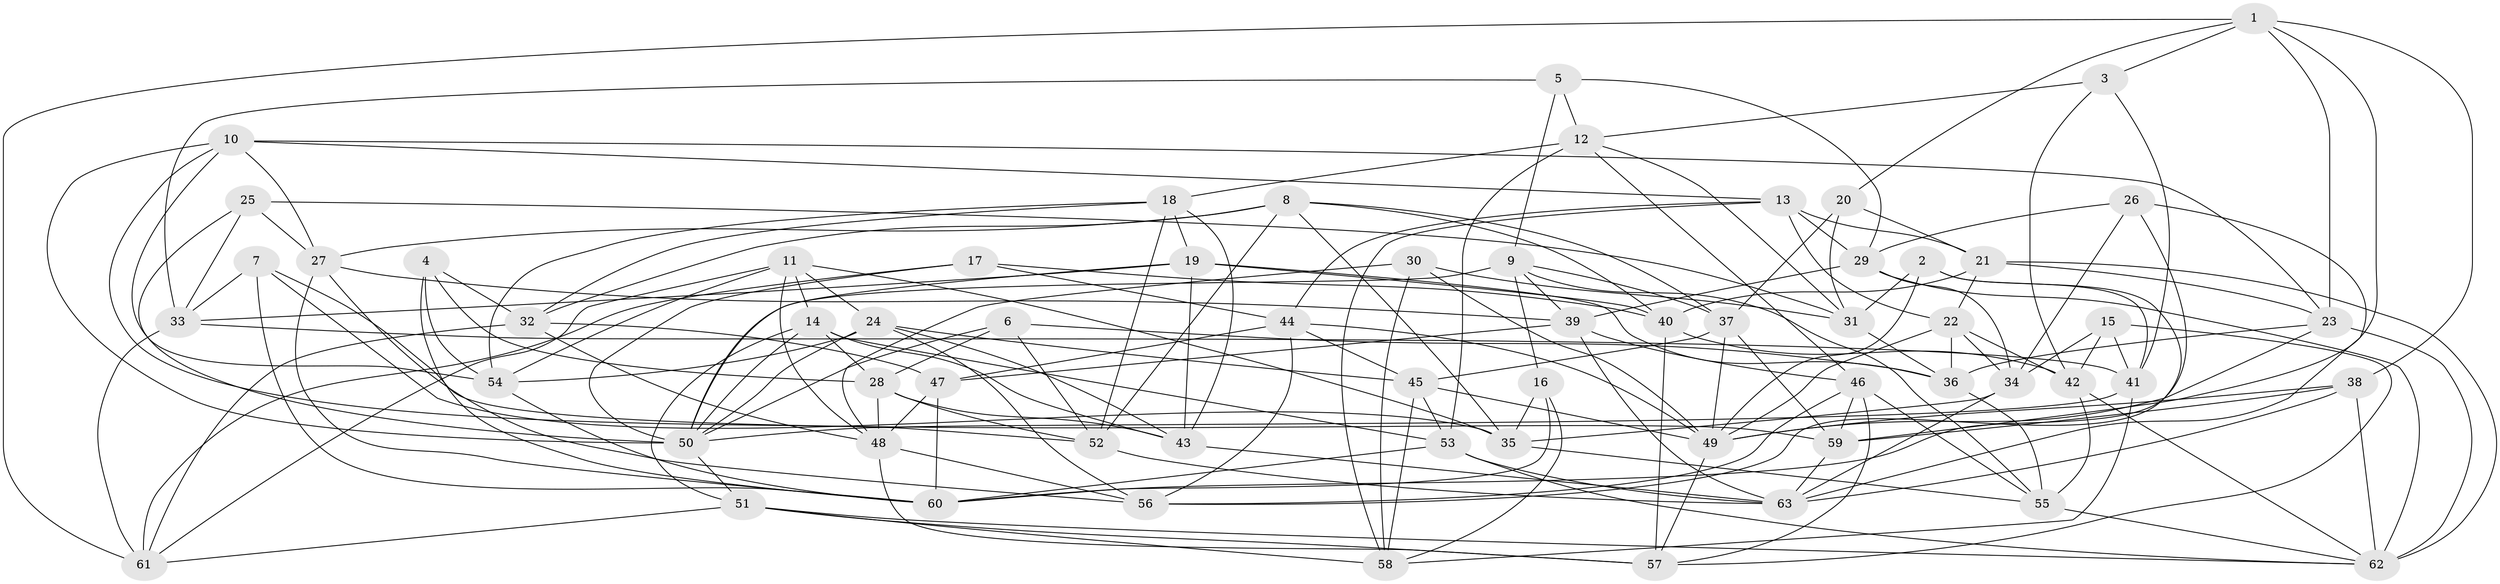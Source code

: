 // original degree distribution, {4: 1.0}
// Generated by graph-tools (version 1.1) at 2025/50/03/09/25 03:50:54]
// undirected, 63 vertices, 182 edges
graph export_dot {
graph [start="1"]
  node [color=gray90,style=filled];
  1;
  2;
  3;
  4;
  5;
  6;
  7;
  8;
  9;
  10;
  11;
  12;
  13;
  14;
  15;
  16;
  17;
  18;
  19;
  20;
  21;
  22;
  23;
  24;
  25;
  26;
  27;
  28;
  29;
  30;
  31;
  32;
  33;
  34;
  35;
  36;
  37;
  38;
  39;
  40;
  41;
  42;
  43;
  44;
  45;
  46;
  47;
  48;
  49;
  50;
  51;
  52;
  53;
  54;
  55;
  56;
  57;
  58;
  59;
  60;
  61;
  62;
  63;
  1 -- 3 [weight=1.0];
  1 -- 20 [weight=1.0];
  1 -- 23 [weight=1.0];
  1 -- 38 [weight=1.0];
  1 -- 59 [weight=1.0];
  1 -- 61 [weight=1.0];
  2 -- 31 [weight=1.0];
  2 -- 41 [weight=1.0];
  2 -- 49 [weight=1.0];
  2 -- 56 [weight=1.0];
  3 -- 12 [weight=1.0];
  3 -- 41 [weight=1.0];
  3 -- 42 [weight=1.0];
  4 -- 28 [weight=1.0];
  4 -- 32 [weight=1.0];
  4 -- 54 [weight=1.0];
  4 -- 60 [weight=1.0];
  5 -- 9 [weight=1.0];
  5 -- 12 [weight=1.0];
  5 -- 29 [weight=1.0];
  5 -- 33 [weight=1.0];
  6 -- 28 [weight=1.0];
  6 -- 36 [weight=1.0];
  6 -- 50 [weight=1.0];
  6 -- 52 [weight=1.0];
  7 -- 33 [weight=1.0];
  7 -- 35 [weight=1.0];
  7 -- 59 [weight=1.0];
  7 -- 60 [weight=1.0];
  8 -- 27 [weight=1.0];
  8 -- 32 [weight=1.0];
  8 -- 35 [weight=1.0];
  8 -- 37 [weight=1.0];
  8 -- 40 [weight=1.0];
  8 -- 52 [weight=1.0];
  9 -- 16 [weight=1.0];
  9 -- 37 [weight=1.0];
  9 -- 39 [weight=1.0];
  9 -- 50 [weight=1.0];
  9 -- 55 [weight=1.0];
  10 -- 13 [weight=1.0];
  10 -- 23 [weight=1.0];
  10 -- 27 [weight=1.0];
  10 -- 50 [weight=1.0];
  10 -- 52 [weight=1.0];
  10 -- 54 [weight=1.0];
  11 -- 14 [weight=1.0];
  11 -- 24 [weight=1.0];
  11 -- 35 [weight=1.0];
  11 -- 48 [weight=1.0];
  11 -- 54 [weight=1.0];
  11 -- 61 [weight=1.0];
  12 -- 18 [weight=1.0];
  12 -- 31 [weight=1.0];
  12 -- 46 [weight=1.0];
  12 -- 53 [weight=1.0];
  13 -- 21 [weight=1.0];
  13 -- 22 [weight=1.0];
  13 -- 29 [weight=1.0];
  13 -- 44 [weight=1.0];
  13 -- 58 [weight=1.0];
  14 -- 28 [weight=1.0];
  14 -- 43 [weight=1.0];
  14 -- 50 [weight=1.0];
  14 -- 51 [weight=1.0];
  14 -- 53 [weight=1.0];
  15 -- 34 [weight=1.0];
  15 -- 41 [weight=1.0];
  15 -- 42 [weight=1.0];
  15 -- 57 [weight=1.0];
  16 -- 35 [weight=1.0];
  16 -- 58 [weight=1.0];
  16 -- 60 [weight=1.0];
  17 -- 40 [weight=1.0];
  17 -- 44 [weight=1.0];
  17 -- 50 [weight=1.0];
  17 -- 61 [weight=1.0];
  18 -- 19 [weight=1.0];
  18 -- 32 [weight=1.0];
  18 -- 43 [weight=1.0];
  18 -- 52 [weight=1.0];
  18 -- 54 [weight=1.0];
  19 -- 33 [weight=1.0];
  19 -- 36 [weight=1.0];
  19 -- 40 [weight=1.0];
  19 -- 43 [weight=1.0];
  19 -- 50 [weight=1.0];
  20 -- 21 [weight=1.0];
  20 -- 31 [weight=1.0];
  20 -- 37 [weight=1.0];
  21 -- 22 [weight=1.0];
  21 -- 23 [weight=1.0];
  21 -- 40 [weight=1.0];
  21 -- 62 [weight=1.0];
  22 -- 34 [weight=1.0];
  22 -- 36 [weight=1.0];
  22 -- 42 [weight=1.0];
  22 -- 49 [weight=1.0];
  23 -- 36 [weight=1.0];
  23 -- 49 [weight=1.0];
  23 -- 62 [weight=1.0];
  24 -- 43 [weight=1.0];
  24 -- 45 [weight=1.0];
  24 -- 50 [weight=1.0];
  24 -- 54 [weight=1.0];
  24 -- 56 [weight=1.0];
  25 -- 27 [weight=1.0];
  25 -- 31 [weight=1.0];
  25 -- 33 [weight=1.0];
  25 -- 50 [weight=1.0];
  26 -- 29 [weight=1.0];
  26 -- 34 [weight=1.0];
  26 -- 60 [weight=1.0];
  26 -- 63 [weight=1.0];
  27 -- 39 [weight=1.0];
  27 -- 56 [weight=1.0];
  27 -- 60 [weight=1.0];
  28 -- 43 [weight=1.0];
  28 -- 48 [weight=1.0];
  28 -- 52 [weight=1.0];
  29 -- 34 [weight=1.0];
  29 -- 39 [weight=1.0];
  29 -- 62 [weight=1.0];
  30 -- 31 [weight=1.0];
  30 -- 48 [weight=1.0];
  30 -- 49 [weight=1.0];
  30 -- 58 [weight=1.0];
  31 -- 36 [weight=1.0];
  32 -- 47 [weight=1.0];
  32 -- 48 [weight=1.0];
  32 -- 61 [weight=1.0];
  33 -- 41 [weight=1.0];
  33 -- 61 [weight=1.0];
  34 -- 35 [weight=1.0];
  34 -- 63 [weight=1.0];
  35 -- 55 [weight=1.0];
  36 -- 55 [weight=1.0];
  37 -- 45 [weight=1.0];
  37 -- 49 [weight=1.0];
  37 -- 59 [weight=1.0];
  38 -- 49 [weight=2.0];
  38 -- 59 [weight=1.0];
  38 -- 62 [weight=1.0];
  38 -- 63 [weight=1.0];
  39 -- 46 [weight=1.0];
  39 -- 47 [weight=1.0];
  39 -- 63 [weight=1.0];
  40 -- 42 [weight=1.0];
  40 -- 57 [weight=1.0];
  41 -- 50 [weight=1.0];
  41 -- 58 [weight=1.0];
  42 -- 55 [weight=1.0];
  42 -- 62 [weight=1.0];
  43 -- 63 [weight=1.0];
  44 -- 45 [weight=1.0];
  44 -- 47 [weight=1.0];
  44 -- 49 [weight=1.0];
  44 -- 56 [weight=1.0];
  45 -- 49 [weight=1.0];
  45 -- 53 [weight=1.0];
  45 -- 58 [weight=1.0];
  46 -- 55 [weight=1.0];
  46 -- 56 [weight=1.0];
  46 -- 57 [weight=1.0];
  46 -- 59 [weight=1.0];
  47 -- 48 [weight=2.0];
  47 -- 60 [weight=1.0];
  48 -- 56 [weight=1.0];
  48 -- 57 [weight=1.0];
  49 -- 57 [weight=1.0];
  50 -- 51 [weight=1.0];
  51 -- 57 [weight=1.0];
  51 -- 58 [weight=1.0];
  51 -- 61 [weight=1.0];
  51 -- 62 [weight=1.0];
  52 -- 63 [weight=1.0];
  53 -- 60 [weight=1.0];
  53 -- 62 [weight=1.0];
  53 -- 63 [weight=1.0];
  54 -- 60 [weight=1.0];
  55 -- 62 [weight=1.0];
  59 -- 63 [weight=1.0];
}
